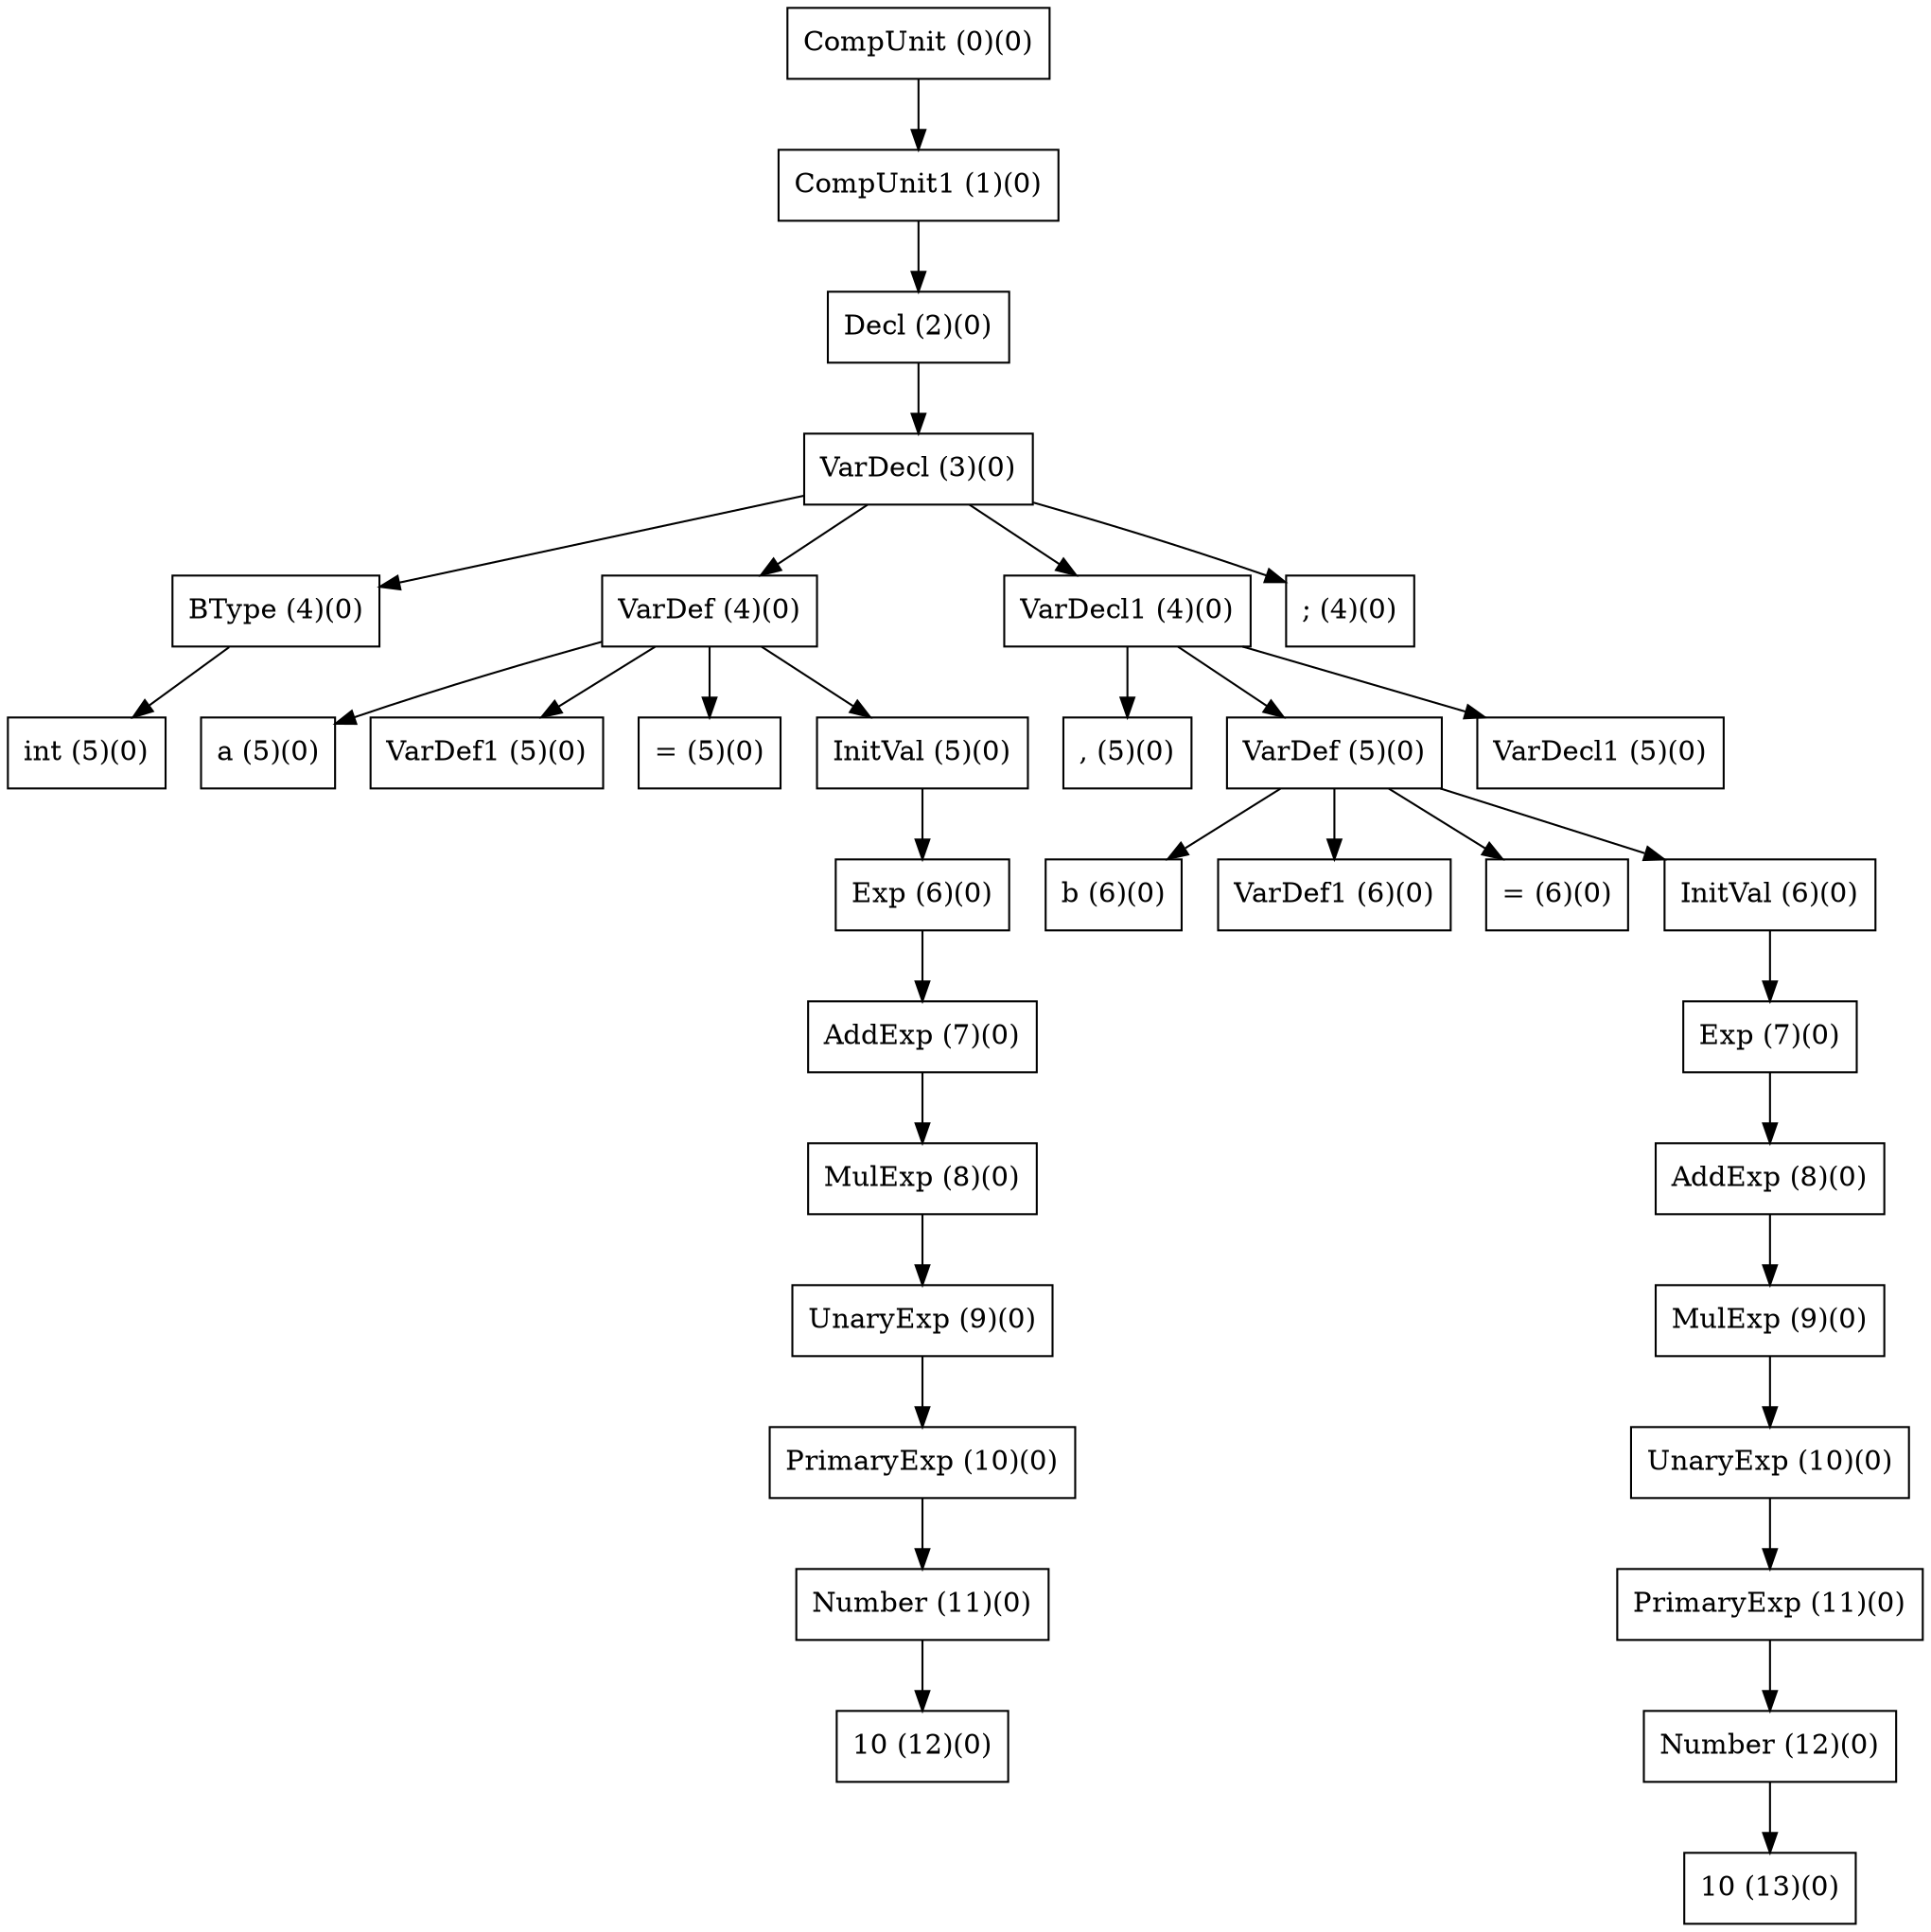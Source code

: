 digraph tree {
	fontname = "Consolas"
	fontsize = 24
	node[shape = "box"]

	"CompUnit (0)(0)" -> "CompUnit1 (1)(0)";
	"CompUnit1 (1)(0)" -> "Decl (2)(0)";
	"Decl (2)(0)" -> "VarDecl (3)(0)";
	"VarDecl (3)(0)" -> "BType (4)(0)";
	"VarDecl (3)(0)" -> "VarDef (4)(0)";
	"VarDecl (3)(0)" -> "VarDecl1 (4)(0)";
	"VarDecl (3)(0)" -> "; (4)(0)";
	"BType (4)(0)" -> "int (5)(0)";
	"VarDef (4)(0)" -> "a (5)(0)";
	"VarDef (4)(0)" -> "VarDef1 (5)(0)";
	"VarDef (4)(0)" -> "= (5)(0)";
	"VarDef (4)(0)" -> "InitVal (5)(0)";
	"VarDecl1 (4)(0)" -> ", (5)(0)";
	"VarDecl1 (4)(0)" -> "VarDef (5)(0)";
	"VarDecl1 (4)(0)" -> "VarDecl1 (5)(0)";
	"InitVal (5)(0)" -> "Exp (6)(0)";
	"VarDef (5)(0)" -> "b (6)(0)";
	"VarDef (5)(0)" -> "VarDef1 (6)(0)";
	"VarDef (5)(0)" -> "= (6)(0)";
	"VarDef (5)(0)" -> "InitVal (6)(0)";
	"Exp (6)(0)" -> "AddExp (7)(0)";
	"InitVal (6)(0)" -> "Exp (7)(0)";
	"AddExp (7)(0)" -> "MulExp (8)(0)";
	"Exp (7)(0)" -> "AddExp (8)(0)";
	"MulExp (8)(0)" -> "UnaryExp (9)(0)";
	"AddExp (8)(0)" -> "MulExp (9)(0)";
	"UnaryExp (9)(0)" -> "PrimaryExp (10)(0)";
	"MulExp (9)(0)" -> "UnaryExp (10)(0)";
	"PrimaryExp (10)(0)" -> "Number (11)(0)";
	"UnaryExp (10)(0)" -> "PrimaryExp (11)(0)";
	"Number (11)(0)" -> "10 (12)(0)";
	"PrimaryExp (11)(0)" -> "Number (12)(0)";
	"Number (12)(0)" -> "10 (13)(0)";
}